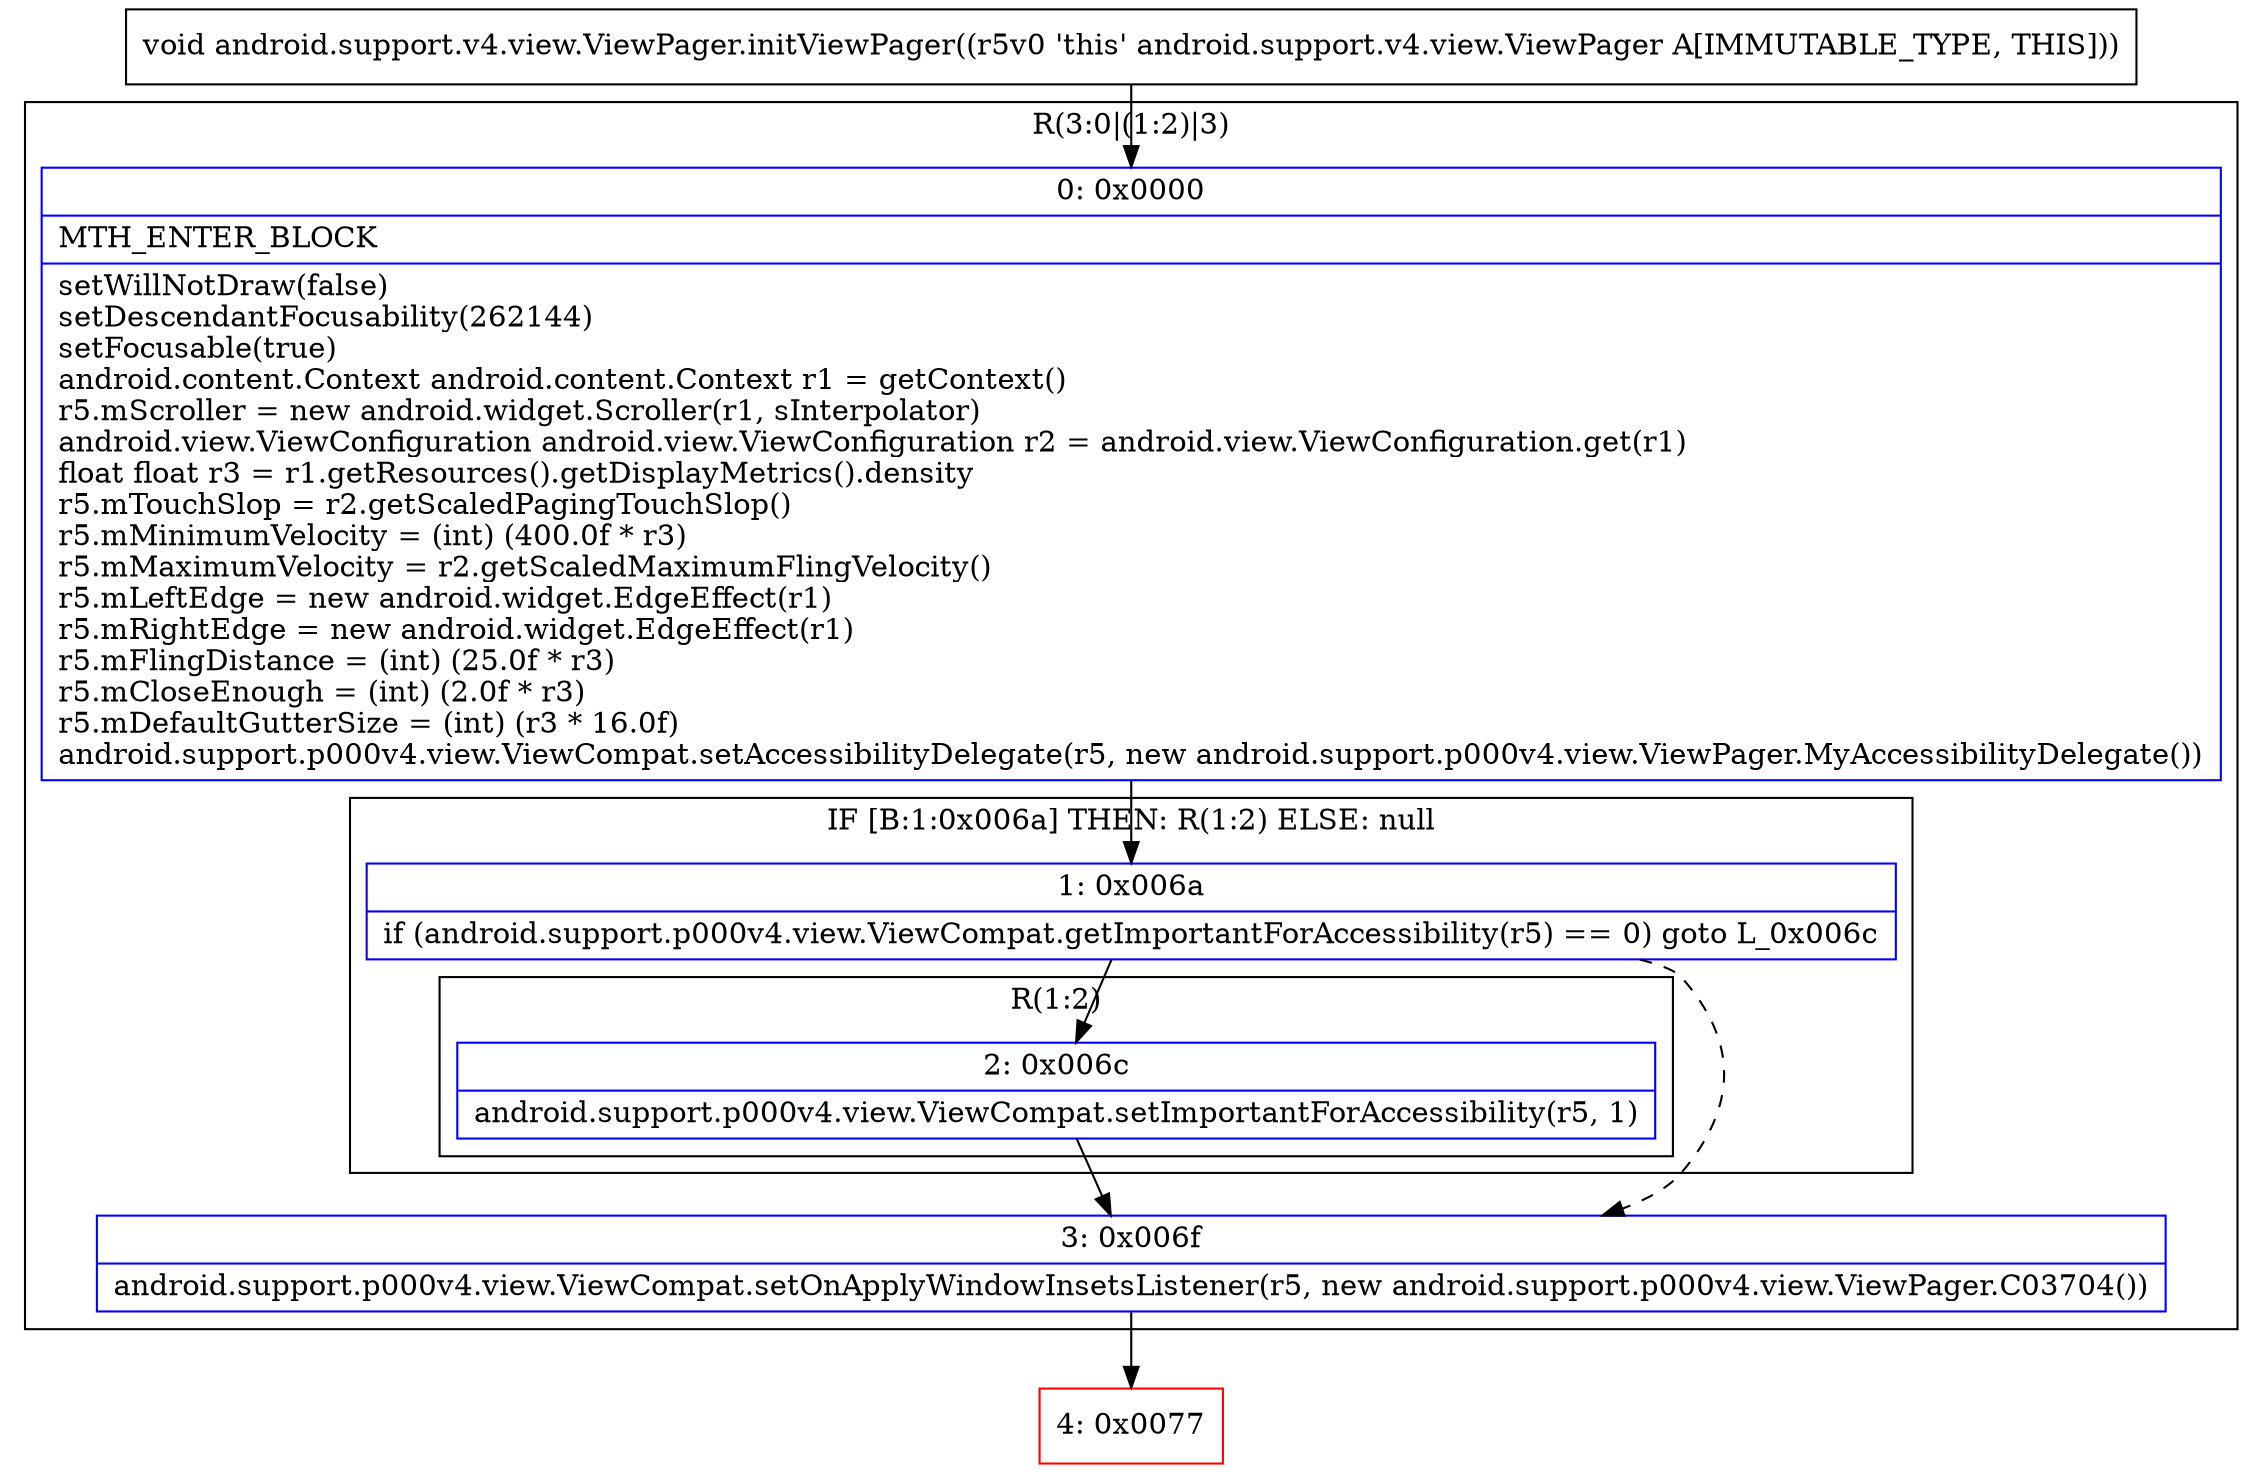 digraph "CFG forandroid.support.v4.view.ViewPager.initViewPager()V" {
subgraph cluster_Region_2123843522 {
label = "R(3:0|(1:2)|3)";
node [shape=record,color=blue];
Node_0 [shape=record,label="{0\:\ 0x0000|MTH_ENTER_BLOCK\l|setWillNotDraw(false)\lsetDescendantFocusability(262144)\lsetFocusable(true)\landroid.content.Context android.content.Context r1 = getContext()\lr5.mScroller = new android.widget.Scroller(r1, sInterpolator)\landroid.view.ViewConfiguration android.view.ViewConfiguration r2 = android.view.ViewConfiguration.get(r1)\lfloat float r3 = r1.getResources().getDisplayMetrics().density\lr5.mTouchSlop = r2.getScaledPagingTouchSlop()\lr5.mMinimumVelocity = (int) (400.0f * r3)\lr5.mMaximumVelocity = r2.getScaledMaximumFlingVelocity()\lr5.mLeftEdge = new android.widget.EdgeEffect(r1)\lr5.mRightEdge = new android.widget.EdgeEffect(r1)\lr5.mFlingDistance = (int) (25.0f * r3)\lr5.mCloseEnough = (int) (2.0f * r3)\lr5.mDefaultGutterSize = (int) (r3 * 16.0f)\landroid.support.p000v4.view.ViewCompat.setAccessibilityDelegate(r5, new android.support.p000v4.view.ViewPager.MyAccessibilityDelegate())\l}"];
subgraph cluster_IfRegion_1918734165 {
label = "IF [B:1:0x006a] THEN: R(1:2) ELSE: null";
node [shape=record,color=blue];
Node_1 [shape=record,label="{1\:\ 0x006a|if (android.support.p000v4.view.ViewCompat.getImportantForAccessibility(r5) == 0) goto L_0x006c\l}"];
subgraph cluster_Region_1184938108 {
label = "R(1:2)";
node [shape=record,color=blue];
Node_2 [shape=record,label="{2\:\ 0x006c|android.support.p000v4.view.ViewCompat.setImportantForAccessibility(r5, 1)\l}"];
}
}
Node_3 [shape=record,label="{3\:\ 0x006f|android.support.p000v4.view.ViewCompat.setOnApplyWindowInsetsListener(r5, new android.support.p000v4.view.ViewPager.C03704())\l}"];
}
Node_4 [shape=record,color=red,label="{4\:\ 0x0077}"];
MethodNode[shape=record,label="{void android.support.v4.view.ViewPager.initViewPager((r5v0 'this' android.support.v4.view.ViewPager A[IMMUTABLE_TYPE, THIS])) }"];
MethodNode -> Node_0;
Node_0 -> Node_1;
Node_1 -> Node_2;
Node_1 -> Node_3[style=dashed];
Node_2 -> Node_3;
Node_3 -> Node_4;
}

